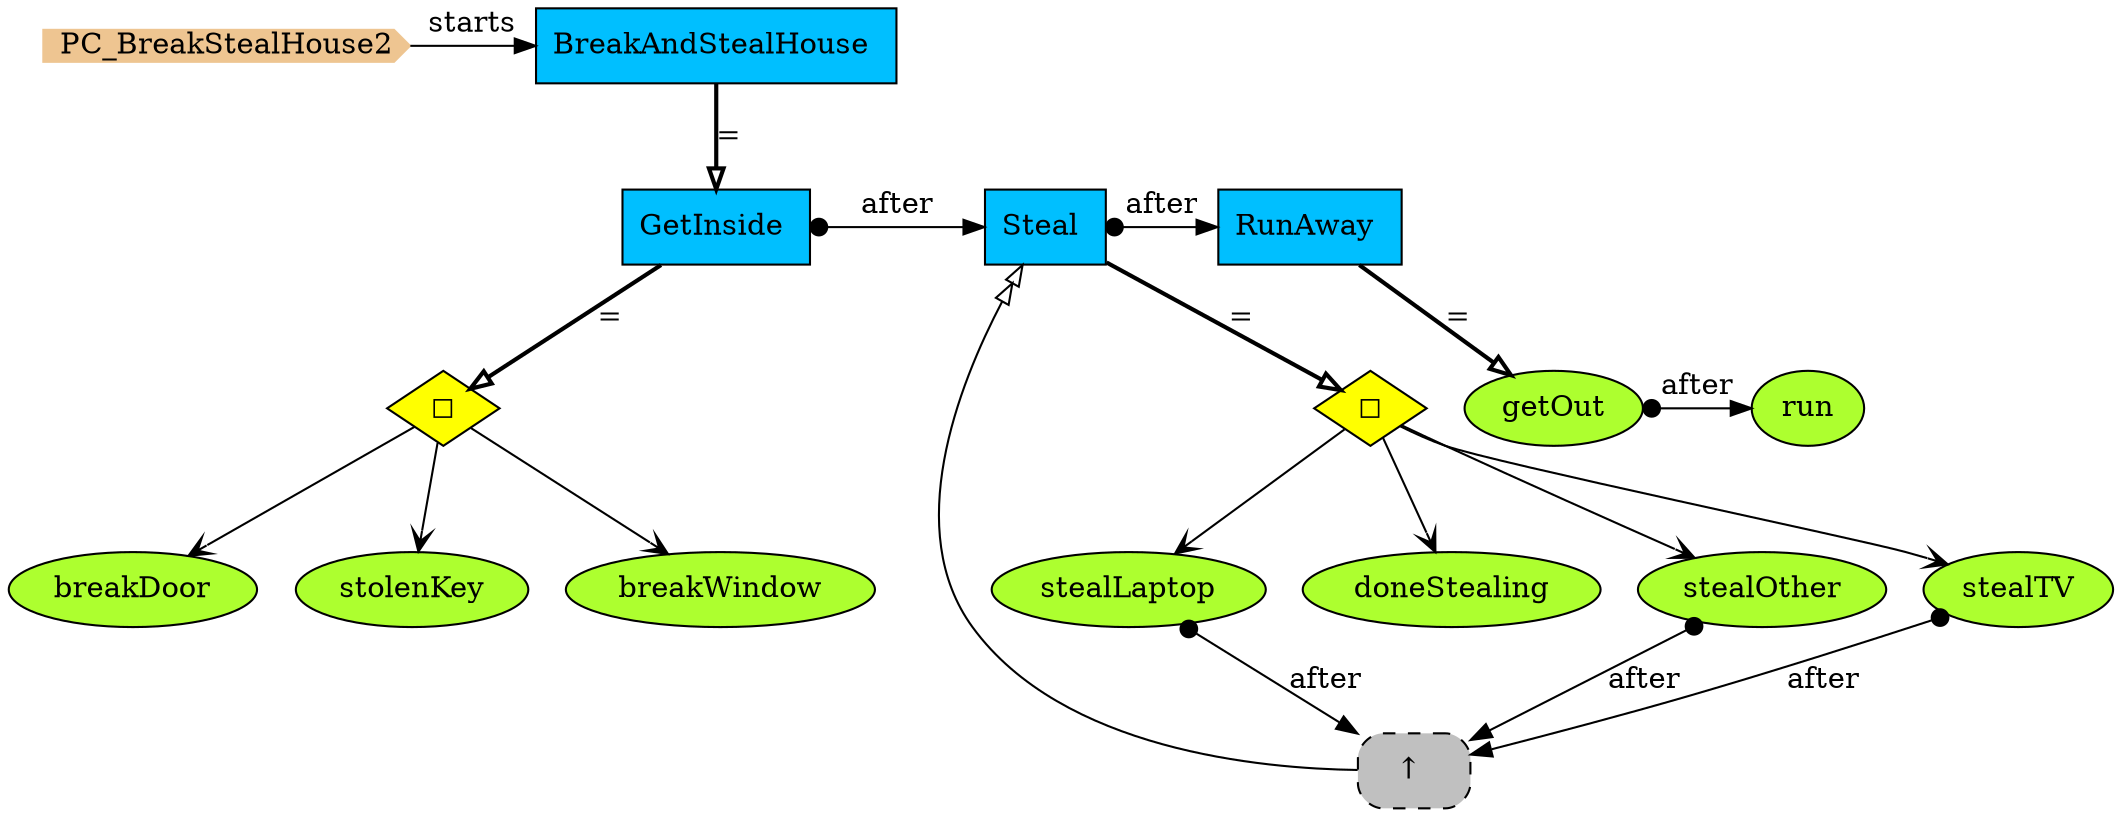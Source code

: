 digraph {
StartN_ [shape = cds,color=burlywood2,style=filled,height=.2,width=.2, label =PC_BreakStealHouse2];
GetInside [shape=box,fillcolor=deepskyblue,style = filled,label="GetInside "];
breakDoor [shape=ellipse,fillcolor=greenyellow,style = filled,label="breakDoor"];
stolenKey [shape=ellipse,fillcolor=greenyellow,style = filled,label="stolenKey"];
OpSteal [shape=diamond,fillcolor=yellow,style = filled,label="◻︎"];
stealLaptop [shape=ellipse,fillcolor=greenyellow,style = filled,label="stealLaptop"];
doneStealing [shape=ellipse,fillcolor=greenyellow,style = filled,label="doneStealing"];
RunAway [shape=box,fillcolor=deepskyblue,style = filled,label="RunAway "];
run [shape=ellipse,fillcolor=greenyellow,style = filled,label="run"];
getOut [shape=ellipse,fillcolor=greenyellow,style = filled,label="getOut"];
RefSteal [shape=rectangle,fillcolor=gray,style="rounded,filled,dashed",label="↑ "];
stealOther [shape=ellipse,fillcolor=greenyellow,style = filled,label="stealOther"];
stealTV [shape=ellipse,fillcolor=greenyellow,style = filled,label="stealTV"];
Steal [shape=box,fillcolor=deepskyblue,style = filled,label="Steal "];
breakWindow [shape=ellipse,fillcolor=greenyellow,style = filled,label="breakWindow"];
OpGetInside [shape=diamond,fillcolor=yellow,style = filled,label="◻︎"];
BreakAndStealHouse [shape=box,fillcolor=deepskyblue,style = filled,label="BreakAndStealHouse "];

{rank=same;RunAway,Steal}
{rank=same;RunAway,Steal,GetInside}
{rank=same;run,getOut}
{rank=same;BreakAndStealHouse,StartN_}

Steal->RunAway[arrowtail=dot,dir=both,label="after"];
stealOther->RefSteal[arrowtail=dot,dir=both,label="after"];
stealTV->RefSteal[arrowtail=dot,dir=both,label="after"];
OpSteal->stealOther[arrowhead="open"];
OpSteal->stealTV[arrowhead="open"];
OpGetInside->stolenKey[arrowhead="open"];
OpGetInside->breakDoor[arrowhead="open"];
GetInside->OpGetInside[arrowhead="onormal",penwidth=2,label="="];
RunAway->getOut[arrowhead="onormal",penwidth=2,label="="];
Steal->OpSteal[arrowhead="onormal",penwidth=2,label="="];
BreakAndStealHouse->GetInside[arrowhead="onormal",penwidth=2,label="="];
StartN_->BreakAndStealHouse[label="starts"];
OpGetInside->breakWindow[arrowhead="open"];
GetInside->Steal[arrowtail=dot,dir=both,label="after"];
OpSteal->stealLaptop[arrowhead="open"];
OpSteal->doneStealing[arrowhead="open"];
stealLaptop->RefSteal[arrowtail=dot,dir=both,label="after"];
RefSteal->Steal[arrowhead="normalnormal",fillcolor=white,label=" "];
getOut->run[arrowtail=dot,dir=both,label="after"];
}
